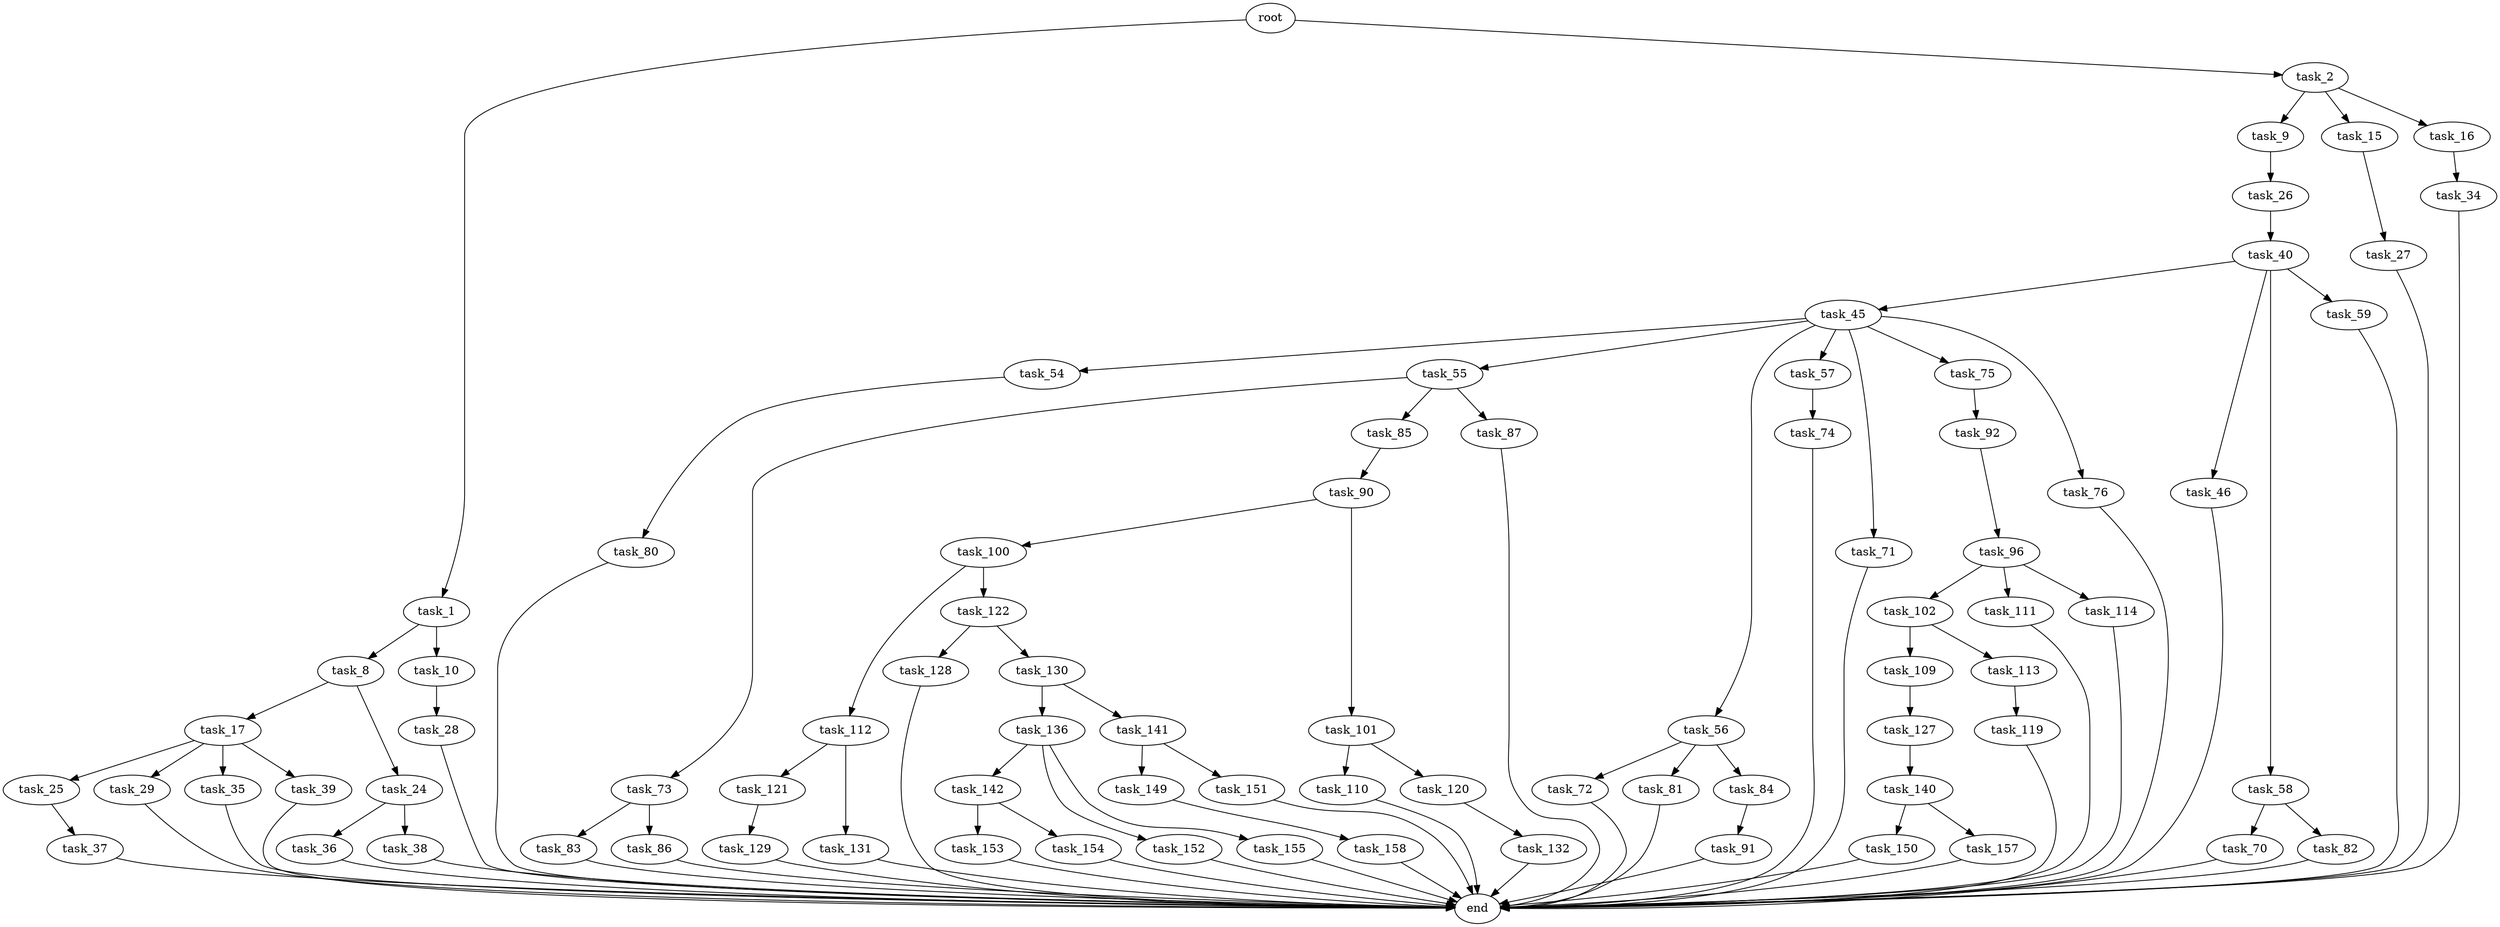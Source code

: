 digraph G {
  root [size="0.000000"];
  task_1 [size="549755813888.000000"];
  task_2 [size="8589934592.000000"];
  task_8 [size="68719476736.000000"];
  task_10 [size="19160436890.000000"];
  task_9 [size="1073741824000.000000"];
  task_15 [size="2121282006.000000"];
  task_16 [size="134217728000.000000"];
  task_17 [size="231928233984.000000"];
  task_24 [size="442006047496.000000"];
  task_26 [size="549755813888.000000"];
  task_28 [size="19409669284.000000"];
  task_27 [size="574363145096.000000"];
  task_34 [size="231928233984.000000"];
  task_25 [size="368293445632.000000"];
  task_29 [size="352143081074.000000"];
  task_35 [size="363414212.000000"];
  task_39 [size="47396368734.000000"];
  task_36 [size="68719476736.000000"];
  task_38 [size="423179292854.000000"];
  task_37 [size="8589934592.000000"];
  task_40 [size="51440318621.000000"];
  end [size="0.000000"];
  task_45 [size="1073741824000.000000"];
  task_46 [size="31633671446.000000"];
  task_58 [size="227472650463.000000"];
  task_59 [size="16080268121.000000"];
  task_54 [size="32659409304.000000"];
  task_55 [size="27711616034.000000"];
  task_56 [size="549755813888.000000"];
  task_57 [size="1209362320766.000000"];
  task_71 [size="28389982754.000000"];
  task_75 [size="29325785530.000000"];
  task_76 [size="611455838403.000000"];
  task_80 [size="773575023416.000000"];
  task_73 [size="229301042620.000000"];
  task_85 [size="2004328978.000000"];
  task_87 [size="23002784424.000000"];
  task_72 [size="28991029248.000000"];
  task_81 [size="782757789696.000000"];
  task_84 [size="9265014234.000000"];
  task_74 [size="2137132036.000000"];
  task_70 [size="4659753873.000000"];
  task_82 [size="231928233984.000000"];
  task_83 [size="13389731450.000000"];
  task_86 [size="979653962372.000000"];
  task_92 [size="4812662205.000000"];
  task_91 [size="8589934592.000000"];
  task_90 [size="8068019096.000000"];
  task_100 [size="19235044326.000000"];
  task_101 [size="231928233984.000000"];
  task_96 [size="782757789696.000000"];
  task_102 [size="462707106390.000000"];
  task_111 [size="6477366833.000000"];
  task_114 [size="16350006204.000000"];
  task_112 [size="118424249772.000000"];
  task_122 [size="88509539738.000000"];
  task_110 [size="8589934592.000000"];
  task_120 [size="3092556593.000000"];
  task_109 [size="7385102778.000000"];
  task_113 [size="41384471177.000000"];
  task_127 [size="134217728000.000000"];
  task_121 [size="8539334278.000000"];
  task_131 [size="28991029248.000000"];
  task_119 [size="327642301272.000000"];
  task_132 [size="441263537307.000000"];
  task_129 [size="9592708679.000000"];
  task_128 [size="368293445632.000000"];
  task_130 [size="1878865986.000000"];
  task_140 [size="16672255218.000000"];
  task_136 [size="598031134490.000000"];
  task_141 [size="11749948893.000000"];
  task_142 [size="6274820783.000000"];
  task_152 [size="624639948764.000000"];
  task_155 [size="113337702432.000000"];
  task_150 [size="5661882695.000000"];
  task_157 [size="28991029248.000000"];
  task_149 [size="44516535444.000000"];
  task_151 [size="12305063778.000000"];
  task_153 [size="287377902534.000000"];
  task_154 [size="202762573767.000000"];
  task_158 [size="16883064310.000000"];

  root -> task_1 [size="1.000000"];
  root -> task_2 [size="1.000000"];
  task_1 -> task_8 [size="536870912.000000"];
  task_1 -> task_10 [size="536870912.000000"];
  task_2 -> task_9 [size="33554432.000000"];
  task_2 -> task_15 [size="33554432.000000"];
  task_2 -> task_16 [size="33554432.000000"];
  task_8 -> task_17 [size="134217728.000000"];
  task_8 -> task_24 [size="134217728.000000"];
  task_10 -> task_28 [size="411041792.000000"];
  task_9 -> task_26 [size="838860800.000000"];
  task_15 -> task_27 [size="33554432.000000"];
  task_16 -> task_34 [size="209715200.000000"];
  task_17 -> task_25 [size="301989888.000000"];
  task_17 -> task_29 [size="301989888.000000"];
  task_17 -> task_35 [size="301989888.000000"];
  task_17 -> task_39 [size="301989888.000000"];
  task_24 -> task_36 [size="536870912.000000"];
  task_24 -> task_38 [size="536870912.000000"];
  task_26 -> task_40 [size="536870912.000000"];
  task_28 -> end [size="1.000000"];
  task_27 -> end [size="1.000000"];
  task_34 -> end [size="1.000000"];
  task_25 -> task_37 [size="411041792.000000"];
  task_29 -> end [size="1.000000"];
  task_35 -> end [size="1.000000"];
  task_39 -> end [size="1.000000"];
  task_36 -> end [size="1.000000"];
  task_38 -> end [size="1.000000"];
  task_37 -> end [size="1.000000"];
  task_40 -> task_45 [size="75497472.000000"];
  task_40 -> task_46 [size="75497472.000000"];
  task_40 -> task_58 [size="75497472.000000"];
  task_40 -> task_59 [size="75497472.000000"];
  task_45 -> task_54 [size="838860800.000000"];
  task_45 -> task_55 [size="838860800.000000"];
  task_45 -> task_56 [size="838860800.000000"];
  task_45 -> task_57 [size="838860800.000000"];
  task_45 -> task_71 [size="838860800.000000"];
  task_45 -> task_75 [size="838860800.000000"];
  task_45 -> task_76 [size="838860800.000000"];
  task_46 -> end [size="1.000000"];
  task_58 -> task_70 [size="301989888.000000"];
  task_58 -> task_82 [size="301989888.000000"];
  task_59 -> end [size="1.000000"];
  task_54 -> task_80 [size="536870912.000000"];
  task_55 -> task_73 [size="536870912.000000"];
  task_55 -> task_85 [size="536870912.000000"];
  task_55 -> task_87 [size="536870912.000000"];
  task_56 -> task_72 [size="536870912.000000"];
  task_56 -> task_81 [size="536870912.000000"];
  task_56 -> task_84 [size="536870912.000000"];
  task_57 -> task_74 [size="838860800.000000"];
  task_71 -> end [size="1.000000"];
  task_75 -> task_92 [size="679477248.000000"];
  task_76 -> end [size="1.000000"];
  task_80 -> end [size="1.000000"];
  task_73 -> task_83 [size="536870912.000000"];
  task_73 -> task_86 [size="536870912.000000"];
  task_85 -> task_90 [size="209715200.000000"];
  task_87 -> end [size="1.000000"];
  task_72 -> end [size="1.000000"];
  task_81 -> end [size="1.000000"];
  task_84 -> task_91 [size="209715200.000000"];
  task_74 -> end [size="1.000000"];
  task_70 -> end [size="1.000000"];
  task_82 -> end [size="1.000000"];
  task_83 -> end [size="1.000000"];
  task_86 -> end [size="1.000000"];
  task_92 -> task_96 [size="75497472.000000"];
  task_91 -> end [size="1.000000"];
  task_90 -> task_100 [size="536870912.000000"];
  task_90 -> task_101 [size="536870912.000000"];
  task_100 -> task_112 [size="301989888.000000"];
  task_100 -> task_122 [size="301989888.000000"];
  task_101 -> task_110 [size="301989888.000000"];
  task_101 -> task_120 [size="301989888.000000"];
  task_96 -> task_102 [size="679477248.000000"];
  task_96 -> task_111 [size="679477248.000000"];
  task_96 -> task_114 [size="679477248.000000"];
  task_102 -> task_109 [size="301989888.000000"];
  task_102 -> task_113 [size="301989888.000000"];
  task_111 -> end [size="1.000000"];
  task_114 -> end [size="1.000000"];
  task_112 -> task_121 [size="134217728.000000"];
  task_112 -> task_131 [size="134217728.000000"];
  task_122 -> task_128 [size="301989888.000000"];
  task_122 -> task_130 [size="301989888.000000"];
  task_110 -> end [size="1.000000"];
  task_120 -> task_132 [size="75497472.000000"];
  task_109 -> task_127 [size="134217728.000000"];
  task_113 -> task_119 [size="679477248.000000"];
  task_127 -> task_140 [size="209715200.000000"];
  task_121 -> task_129 [size="301989888.000000"];
  task_131 -> end [size="1.000000"];
  task_119 -> end [size="1.000000"];
  task_132 -> end [size="1.000000"];
  task_129 -> end [size="1.000000"];
  task_128 -> end [size="1.000000"];
  task_130 -> task_136 [size="134217728.000000"];
  task_130 -> task_141 [size="134217728.000000"];
  task_140 -> task_150 [size="411041792.000000"];
  task_140 -> task_157 [size="411041792.000000"];
  task_136 -> task_142 [size="411041792.000000"];
  task_136 -> task_152 [size="411041792.000000"];
  task_136 -> task_155 [size="411041792.000000"];
  task_141 -> task_149 [size="209715200.000000"];
  task_141 -> task_151 [size="209715200.000000"];
  task_142 -> task_153 [size="679477248.000000"];
  task_142 -> task_154 [size="679477248.000000"];
  task_152 -> end [size="1.000000"];
  task_155 -> end [size="1.000000"];
  task_150 -> end [size="1.000000"];
  task_157 -> end [size="1.000000"];
  task_149 -> task_158 [size="134217728.000000"];
  task_151 -> end [size="1.000000"];
  task_153 -> end [size="1.000000"];
  task_154 -> end [size="1.000000"];
  task_158 -> end [size="1.000000"];
}
